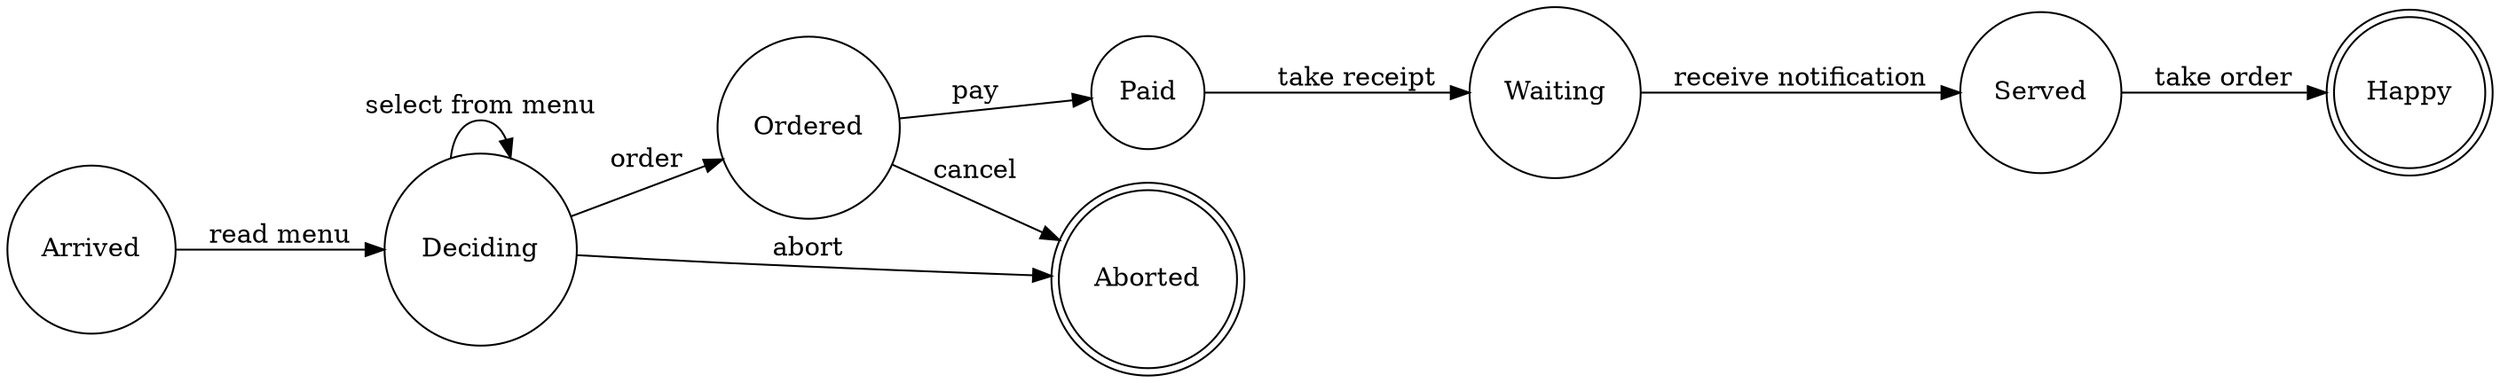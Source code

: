 digraph G 
{
rankdir="LR";
a[label="Arrived", shape="circle"];
b[label="Deciding", shape="circle"];
c[label="Ordered", shape="circle"];
d[label="Paid", shape="circle"];
e[label="Waiting", shape="circle"];
f[label="Served", shape="circle"];
g[label="Happy", shape="doublecircle"];
h[label="Aborted", shape="doublecircle"];
a->b[label="read menu"];
b->b[label="select from menu"];
b->h[label="abort"];
b->c[label="order"];
c->d[label="pay"];
c->h[label="cancel"];
d->e[label="take receipt"];
e->f[label="receive notification"];
f->g[label="take order"];
}